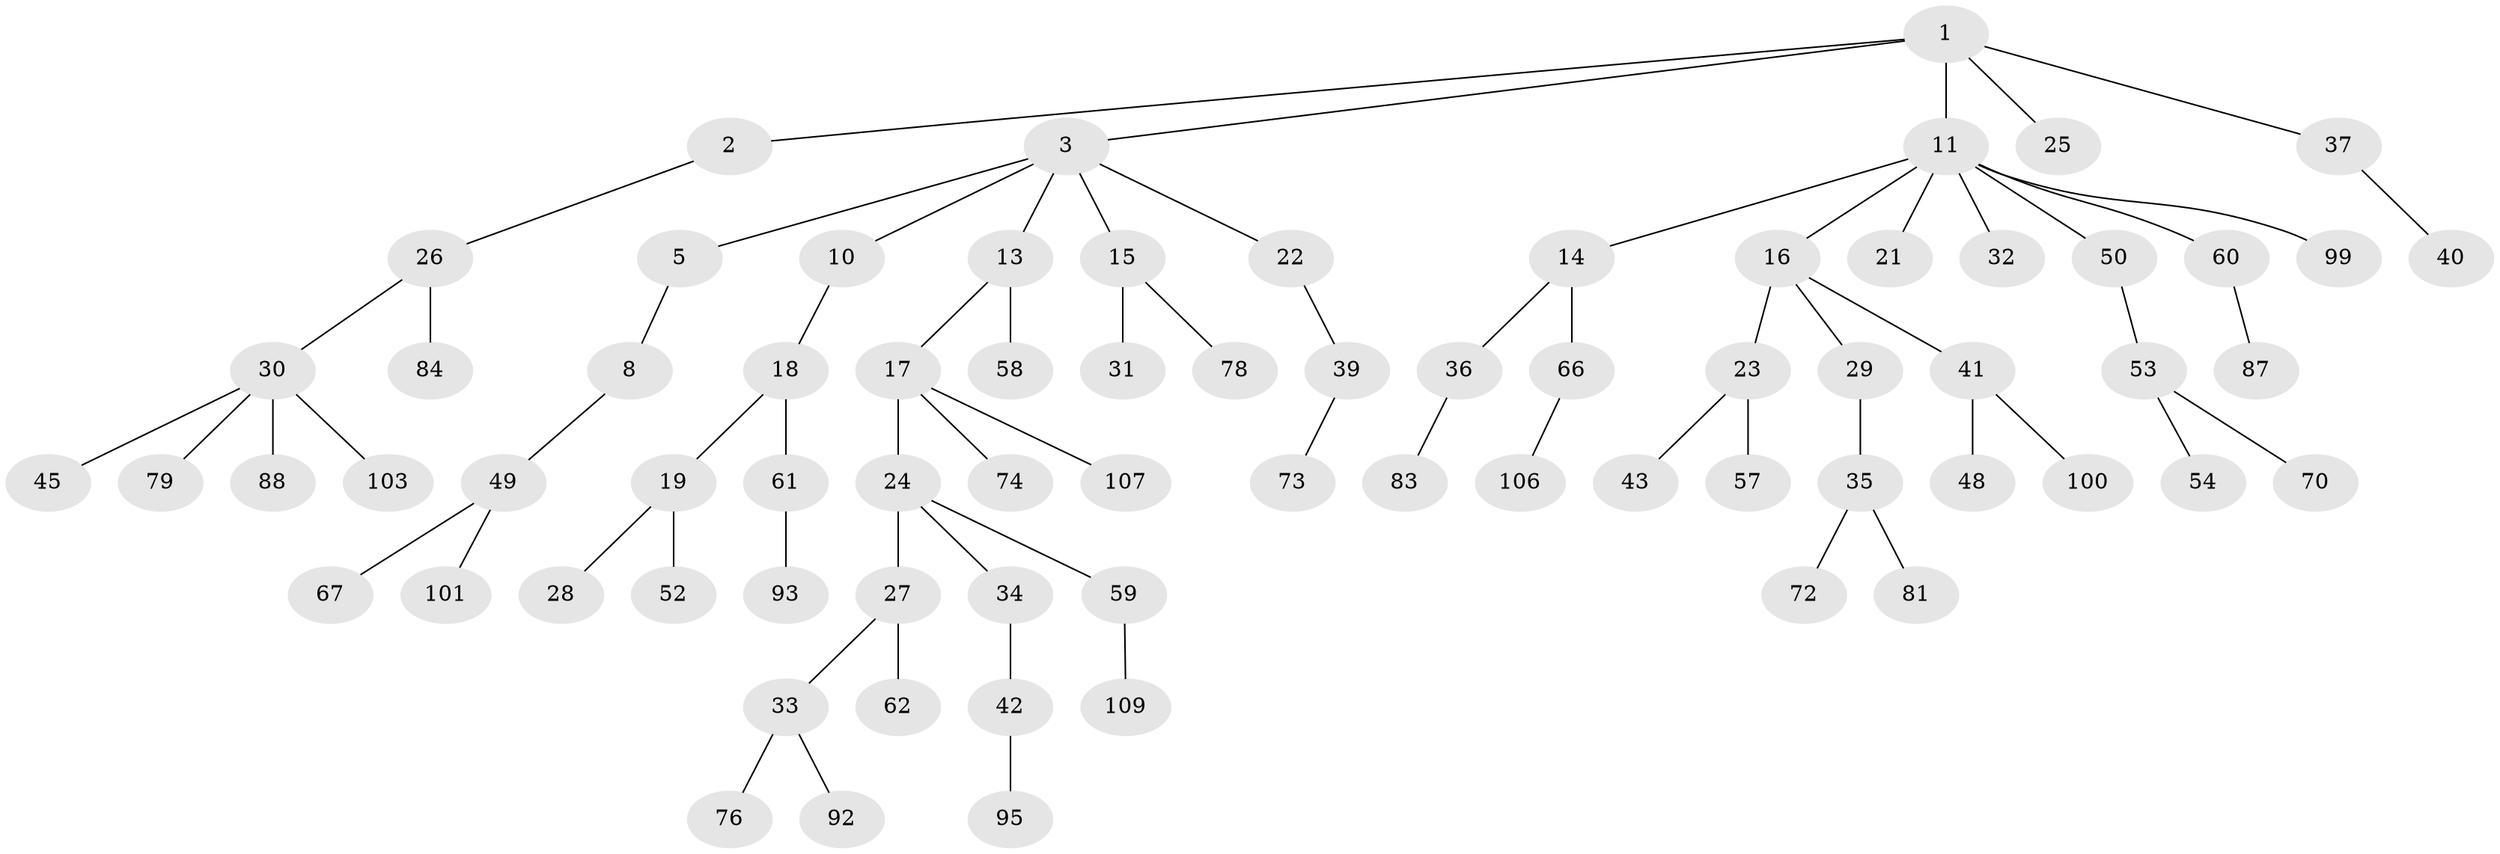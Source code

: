 // Generated by graph-tools (version 1.1) at 2025/52/02/27/25 19:52:11]
// undirected, 73 vertices, 72 edges
graph export_dot {
graph [start="1"]
  node [color=gray90,style=filled];
  1 [super="+9"];
  2 [super="+7"];
  3 [super="+4"];
  5 [super="+6"];
  8 [super="+51"];
  10;
  11 [super="+12"];
  13 [super="+108"];
  14 [super="+20"];
  15 [super="+65"];
  16 [super="+85"];
  17 [super="+64"];
  18;
  19 [super="+86"];
  21 [super="+77"];
  22 [super="+47"];
  23 [super="+63"];
  24 [super="+98"];
  25 [super="+69"];
  26 [super="+46"];
  27 [super="+75"];
  28;
  29;
  30 [super="+55"];
  31;
  32 [super="+44"];
  33 [super="+90"];
  34 [super="+91"];
  35 [super="+71"];
  36;
  37 [super="+38"];
  39;
  40 [super="+82"];
  41 [super="+105"];
  42;
  43;
  45;
  48;
  49 [super="+102"];
  50;
  52 [super="+56"];
  53 [super="+94"];
  54 [super="+96"];
  57;
  58;
  59 [super="+104"];
  60;
  61;
  62;
  66 [super="+68"];
  67;
  70;
  72;
  73 [super="+80"];
  74;
  76;
  78;
  79;
  81;
  83 [super="+89"];
  84;
  87;
  88;
  92;
  93 [super="+97"];
  95;
  99;
  100;
  101;
  103;
  106;
  107;
  109;
  1 -- 2;
  1 -- 3;
  1 -- 11;
  1 -- 25;
  1 -- 37;
  2 -- 26;
  3 -- 13;
  3 -- 15;
  3 -- 10;
  3 -- 5;
  3 -- 22;
  5 -- 8;
  8 -- 49;
  10 -- 18;
  11 -- 50;
  11 -- 32;
  11 -- 16;
  11 -- 99;
  11 -- 21;
  11 -- 60;
  11 -- 14;
  13 -- 17;
  13 -- 58;
  14 -- 36;
  14 -- 66;
  15 -- 31;
  15 -- 78;
  16 -- 23;
  16 -- 29;
  16 -- 41;
  17 -- 24;
  17 -- 74;
  17 -- 107;
  18 -- 19;
  18 -- 61;
  19 -- 28;
  19 -- 52;
  22 -- 39;
  23 -- 43;
  23 -- 57;
  24 -- 27;
  24 -- 34;
  24 -- 59;
  26 -- 30;
  26 -- 84;
  27 -- 33;
  27 -- 62;
  29 -- 35;
  30 -- 45;
  30 -- 79;
  30 -- 88;
  30 -- 103;
  33 -- 76;
  33 -- 92;
  34 -- 42;
  35 -- 72;
  35 -- 81;
  36 -- 83;
  37 -- 40;
  39 -- 73;
  41 -- 48;
  41 -- 100;
  42 -- 95;
  49 -- 67;
  49 -- 101;
  50 -- 53;
  53 -- 54;
  53 -- 70;
  59 -- 109;
  60 -- 87;
  61 -- 93;
  66 -- 106;
}
